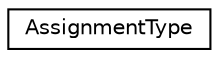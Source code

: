 digraph "Graphical Class Hierarchy"
{
 // LATEX_PDF_SIZE
  edge [fontname="Helvetica",fontsize="10",labelfontname="Helvetica",labelfontsize="10"];
  node [fontname="Helvetica",fontsize="10",shape=record];
  rankdir="LR";
  Node0 [label="AssignmentType",height=0.2,width=0.4,color="black", fillcolor="white", style="filled",URL="$structoperations__research_1_1sat_1_1_assignment_type.html",tooltip=" "];
}
